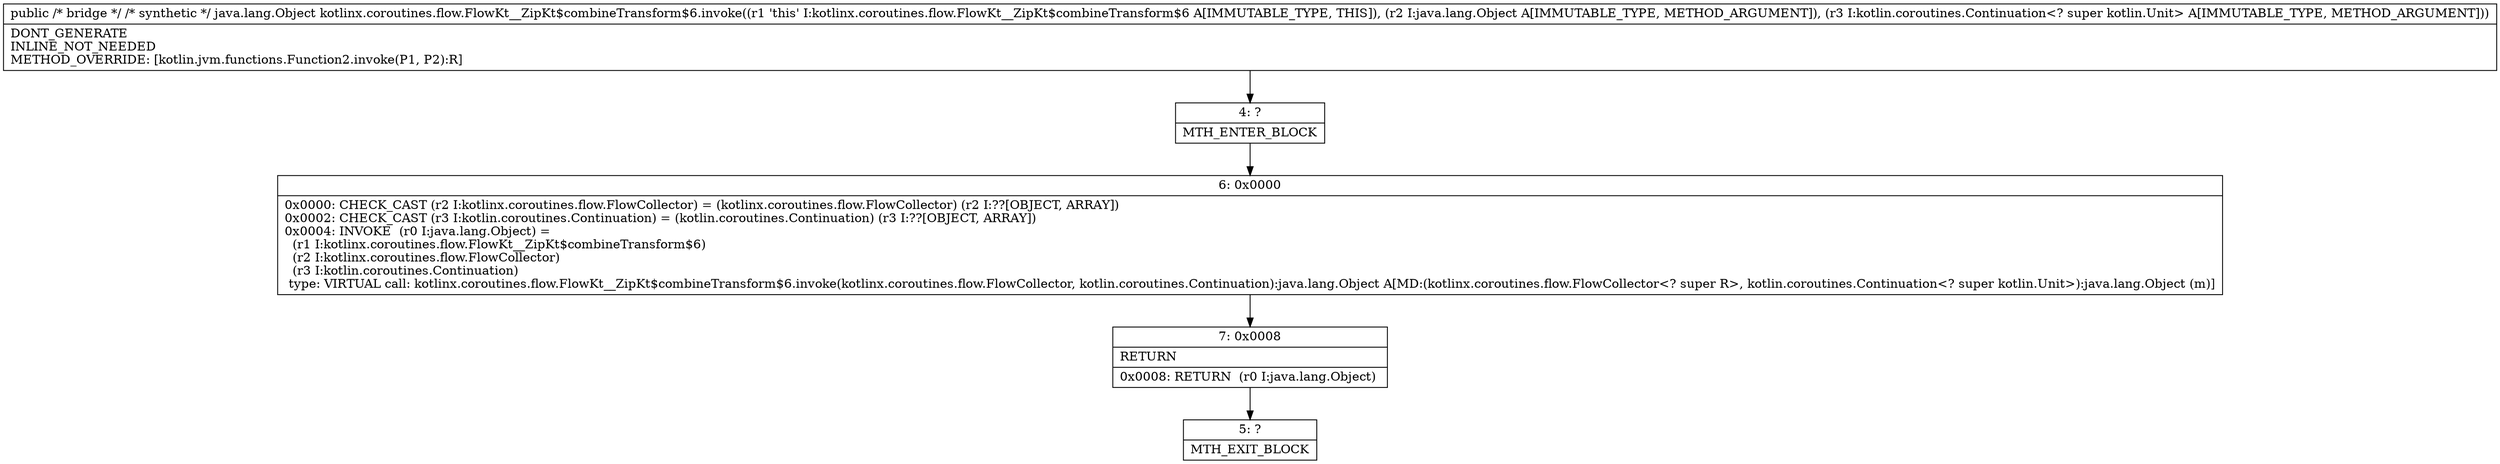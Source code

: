 digraph "CFG forkotlinx.coroutines.flow.FlowKt__ZipKt$combineTransform$6.invoke(Ljava\/lang\/Object;Ljava\/lang\/Object;)Ljava\/lang\/Object;" {
Node_4 [shape=record,label="{4\:\ ?|MTH_ENTER_BLOCK\l}"];
Node_6 [shape=record,label="{6\:\ 0x0000|0x0000: CHECK_CAST (r2 I:kotlinx.coroutines.flow.FlowCollector) = (kotlinx.coroutines.flow.FlowCollector) (r2 I:??[OBJECT, ARRAY]) \l0x0002: CHECK_CAST (r3 I:kotlin.coroutines.Continuation) = (kotlin.coroutines.Continuation) (r3 I:??[OBJECT, ARRAY]) \l0x0004: INVOKE  (r0 I:java.lang.Object) = \l  (r1 I:kotlinx.coroutines.flow.FlowKt__ZipKt$combineTransform$6)\l  (r2 I:kotlinx.coroutines.flow.FlowCollector)\l  (r3 I:kotlin.coroutines.Continuation)\l type: VIRTUAL call: kotlinx.coroutines.flow.FlowKt__ZipKt$combineTransform$6.invoke(kotlinx.coroutines.flow.FlowCollector, kotlin.coroutines.Continuation):java.lang.Object A[MD:(kotlinx.coroutines.flow.FlowCollector\<? super R\>, kotlin.coroutines.Continuation\<? super kotlin.Unit\>):java.lang.Object (m)]\l}"];
Node_7 [shape=record,label="{7\:\ 0x0008|RETURN\l|0x0008: RETURN  (r0 I:java.lang.Object) \l}"];
Node_5 [shape=record,label="{5\:\ ?|MTH_EXIT_BLOCK\l}"];
MethodNode[shape=record,label="{public \/* bridge *\/ \/* synthetic *\/ java.lang.Object kotlinx.coroutines.flow.FlowKt__ZipKt$combineTransform$6.invoke((r1 'this' I:kotlinx.coroutines.flow.FlowKt__ZipKt$combineTransform$6 A[IMMUTABLE_TYPE, THIS]), (r2 I:java.lang.Object A[IMMUTABLE_TYPE, METHOD_ARGUMENT]), (r3 I:kotlin.coroutines.Continuation\<? super kotlin.Unit\> A[IMMUTABLE_TYPE, METHOD_ARGUMENT]))  | DONT_GENERATE\lINLINE_NOT_NEEDED\lMETHOD_OVERRIDE: [kotlin.jvm.functions.Function2.invoke(P1, P2):R]\l}"];
MethodNode -> Node_4;Node_4 -> Node_6;
Node_6 -> Node_7;
Node_7 -> Node_5;
}

